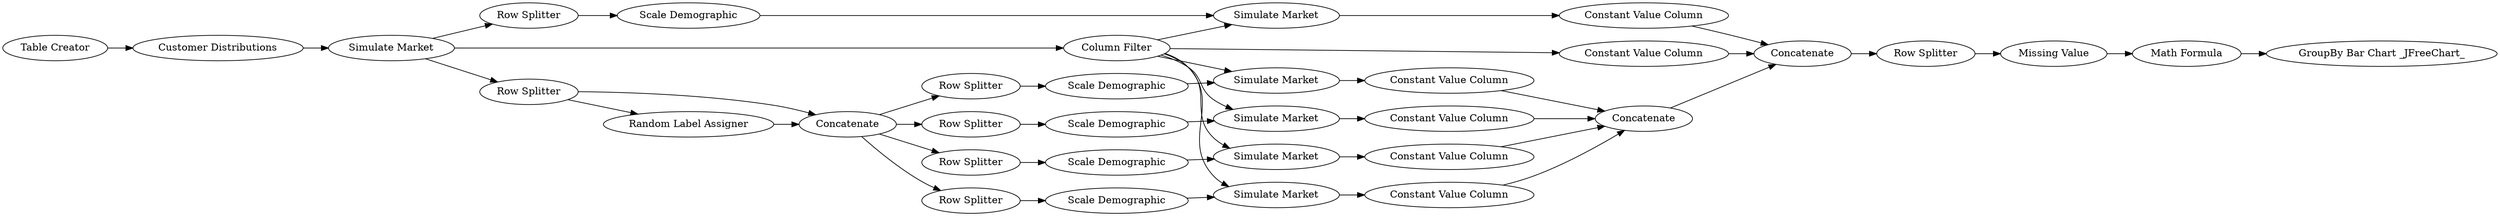 digraph {
	"-710134078793761641_37" [label="Constant Value Column"]
	"-710134078793761641_30" [label="Simulate Market"]
	"-710134078793761641_6" [label="Row Splitter"]
	"-710134078793761641_35" [label="Constant Value Column"]
	"-710134078793761641_10" [label="Simulate Market"]
	"-710134078793761641_38" [label="Constant Value Column"]
	"-710134078793761641_12" [label="Row Splitter"]
	"-710134078793761641_40" [label="Row Splitter"]
	"-710134078793761641_43" [label=Concatenate]
	"-710134078793761641_33" [label="Constant Value Column"]
	"-710134078793761641_28" [label=Concatenate]
	"-710134078793761641_4" [label="Simulate Market"]
	"-710134078793761641_16" [label="Simulate Market"]
	"-710134078793761641_5" [label="Scale Demographic"]
	"-710134078793761641_34" [label="Constant Value Column"]
	"-710134078793761641_14" [label="Scale Demographic"]
	"-710134078793761641_1" [label="Table Creator"]
	"-710134078793761641_15" [label="Row Splitter"]
	"-710134078793761641_27" [label="Row Splitter"]
	"-710134078793761641_13" [label="Simulate Market"]
	"-710134078793761641_9" [label="Scale Demographic"]
	"-710134078793761641_7" [label="Simulate Market"]
	"-710134078793761641_29" [label="Scale Demographic"]
	"-710134078793761641_36" [label="Constant Value Column"]
	"-710134078793761641_39" [label="Math Formula"]
	"-710134078793761641_45" [label="Missing Value"]
	"-710134078793761641_42" [label="GroupBy Bar Chart _JFreeChart_"]
	"-710134078793761641_2" [label="Customer Distributions"]
	"-710134078793761641_8" [label="Row Splitter"]
	"-710134078793761641_32" [label="Column Filter"]
	"-710134078793761641_44" [label=Concatenate]
	"-710134078793761641_3" [label="Random Label Assigner"]
	"-710134078793761641_23" [label="Row Splitter"]
	"-710134078793761641_11" [label="Scale Demographic"]
	"-710134078793761641_7" -> "-710134078793761641_35"
	"-710134078793761641_5" -> "-710134078793761641_7"
	"-710134078793761641_9" -> "-710134078793761641_10"
	"-710134078793761641_11" -> "-710134078793761641_13"
	"-710134078793761641_32" -> "-710134078793761641_16"
	"-710134078793761641_27" -> "-710134078793761641_28"
	"-710134078793761641_39" -> "-710134078793761641_42"
	"-710134078793761641_16" -> "-710134078793761641_38"
	"-710134078793761641_4" -> "-710134078793761641_32"
	"-710134078793761641_27" -> "-710134078793761641_3"
	"-710134078793761641_35" -> "-710134078793761641_44"
	"-710134078793761641_32" -> "-710134078793761641_30"
	"-710134078793761641_4" -> "-710134078793761641_40"
	"-710134078793761641_23" -> "-710134078793761641_45"
	"-710134078793761641_12" -> "-710134078793761641_11"
	"-710134078793761641_14" -> "-710134078793761641_16"
	"-710134078793761641_45" -> "-710134078793761641_39"
	"-710134078793761641_3" -> "-710134078793761641_28"
	"-710134078793761641_6" -> "-710134078793761641_5"
	"-710134078793761641_28" -> "-710134078793761641_8"
	"-710134078793761641_38" -> "-710134078793761641_44"
	"-710134078793761641_44" -> "-710134078793761641_43"
	"-710134078793761641_33" -> "-710134078793761641_43"
	"-710134078793761641_28" -> "-710134078793761641_12"
	"-710134078793761641_32" -> "-710134078793761641_10"
	"-710134078793761641_30" -> "-710134078793761641_34"
	"-710134078793761641_32" -> "-710134078793761641_7"
	"-710134078793761641_2" -> "-710134078793761641_4"
	"-710134078793761641_4" -> "-710134078793761641_27"
	"-710134078793761641_8" -> "-710134078793761641_9"
	"-710134078793761641_37" -> "-710134078793761641_44"
	"-710134078793761641_28" -> "-710134078793761641_15"
	"-710134078793761641_10" -> "-710134078793761641_36"
	"-710134078793761641_43" -> "-710134078793761641_23"
	"-710134078793761641_13" -> "-710134078793761641_37"
	"-710134078793761641_34" -> "-710134078793761641_43"
	"-710134078793761641_40" -> "-710134078793761641_29"
	"-710134078793761641_15" -> "-710134078793761641_14"
	"-710134078793761641_29" -> "-710134078793761641_30"
	"-710134078793761641_36" -> "-710134078793761641_44"
	"-710134078793761641_32" -> "-710134078793761641_13"
	"-710134078793761641_32" -> "-710134078793761641_33"
	"-710134078793761641_1" -> "-710134078793761641_2"
	"-710134078793761641_28" -> "-710134078793761641_6"
	rankdir=LR
}
